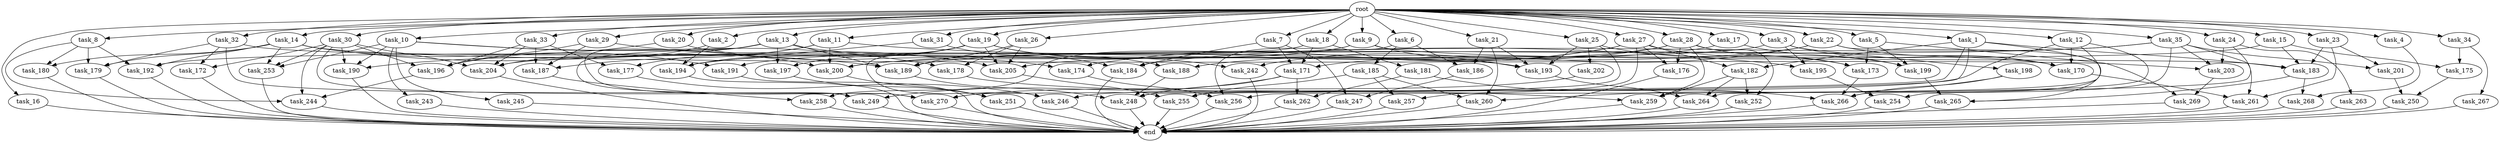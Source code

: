 digraph G {
  root [size="0.000000"];
  task_1 [size="1.024000"];
  task_2 [size="1.024000"];
  task_3 [size="1.024000"];
  task_4 [size="1.024000"];
  task_5 [size="1.024000"];
  task_6 [size="1.024000"];
  task_7 [size="1.024000"];
  task_8 [size="1.024000"];
  task_9 [size="1.024000"];
  task_10 [size="1.024000"];
  task_11 [size="1.024000"];
  task_12 [size="1.024000"];
  task_13 [size="1.024000"];
  task_14 [size="1.024000"];
  task_15 [size="1.024000"];
  task_16 [size="1.024000"];
  task_17 [size="1.024000"];
  task_18 [size="1.024000"];
  task_19 [size="1.024000"];
  task_20 [size="1.024000"];
  task_21 [size="1.024000"];
  task_22 [size="1.024000"];
  task_23 [size="1.024000"];
  task_24 [size="1.024000"];
  task_25 [size="1.024000"];
  task_26 [size="1.024000"];
  task_27 [size="1.024000"];
  task_28 [size="1.024000"];
  task_29 [size="1.024000"];
  task_30 [size="1.024000"];
  task_31 [size="1.024000"];
  task_32 [size="1.024000"];
  task_33 [size="1.024000"];
  task_34 [size="1.024000"];
  task_35 [size="1.024000"];
  task_170 [size="1116691496.960000"];
  task_171 [size="1829656068.096000"];
  task_172 [size="910533066.752000"];
  task_173 [size="970662608.896000"];
  task_174 [size="171798691.840000"];
  task_175 [size="1279900254.208000"];
  task_176 [size="274877906.944000"];
  task_177 [size="893353197.568000"];
  task_178 [size="154618822.656000"];
  task_179 [size="1219770712.064000"];
  task_180 [size="1005022347.264000"];
  task_181 [size="858993459.200000"];
  task_182 [size="687194767.360000"];
  task_183 [size="2181843386.368000"];
  task_184 [size="635655159.808000"];
  task_185 [size="34359738.368000"];
  task_186 [size="455266533.376000"];
  task_187 [size="1108101562.368000"];
  task_188 [size="214748364.800000"];
  task_189 [size="1614907703.296000"];
  task_190 [size="1194000908.288000"];
  task_191 [size="833223655.424000"];
  task_192 [size="1142461300.736000"];
  task_193 [size="1675037245.440000"];
  task_194 [size="1219770712.064000"];
  task_195 [size="171798691.840000"];
  task_196 [size="1803886264.320000"];
  task_197 [size="498216206.336000"];
  task_198 [size="137438953.472000"];
  task_199 [size="1254130450.432000"];
  task_200 [size="884763262.976000"];
  task_201 [size="154618822.656000"];
  task_202 [size="137438953.472000"];
  task_203 [size="807453851.648000"];
  task_204 [size="2723009265.664000"];
  task_205 [size="919123001.344000"];
  task_242 [size="214748364.800000"];
  task_243 [size="77309411.328000"];
  task_244 [size="1082331758.592000"];
  task_245 [size="77309411.328000"];
  task_246 [size="601295421.440000"];
  task_247 [size="498216206.336000"];
  task_248 [size="1211180777.472000"];
  task_249 [size="670014898.176000"];
  task_250 [size="292057776.128000"];
  task_251 [size="936302870.528000"];
  task_252 [size="214748364.800000"];
  task_253 [size="1468878815.232000"];
  task_254 [size="154618822.656000"];
  task_255 [size="979252543.488000"];
  task_256 [size="489626271.744000"];
  task_257 [size="558345748.480000"];
  task_258 [size="1717986918.400000"];
  task_259 [size="463856467.968000"];
  task_260 [size="1151051235.328000"];
  task_261 [size="575525617.664000"];
  task_262 [size="343597383.680000"];
  task_263 [size="34359738.368000"];
  task_264 [size="1151051235.328000"];
  task_265 [size="1958505086.976000"];
  task_266 [size="1202590842.880000"];
  task_267 [size="420906795.008000"];
  task_268 [size="627065225.216000"];
  task_269 [size="1116691496.960000"];
  task_270 [size="2362232012.800000"];
  end [size="0.000000"];

  root -> task_1 [size="1.000000"];
  root -> task_2 [size="1.000000"];
  root -> task_3 [size="1.000000"];
  root -> task_4 [size="1.000000"];
  root -> task_5 [size="1.000000"];
  root -> task_6 [size="1.000000"];
  root -> task_7 [size="1.000000"];
  root -> task_8 [size="1.000000"];
  root -> task_9 [size="1.000000"];
  root -> task_10 [size="1.000000"];
  root -> task_11 [size="1.000000"];
  root -> task_12 [size="1.000000"];
  root -> task_13 [size="1.000000"];
  root -> task_14 [size="1.000000"];
  root -> task_15 [size="1.000000"];
  root -> task_16 [size="1.000000"];
  root -> task_17 [size="1.000000"];
  root -> task_18 [size="1.000000"];
  root -> task_19 [size="1.000000"];
  root -> task_20 [size="1.000000"];
  root -> task_21 [size="1.000000"];
  root -> task_22 [size="1.000000"];
  root -> task_23 [size="1.000000"];
  root -> task_24 [size="1.000000"];
  root -> task_25 [size="1.000000"];
  root -> task_26 [size="1.000000"];
  root -> task_27 [size="1.000000"];
  root -> task_28 [size="1.000000"];
  root -> task_29 [size="1.000000"];
  root -> task_30 [size="1.000000"];
  root -> task_31 [size="1.000000"];
  root -> task_32 [size="1.000000"];
  root -> task_33 [size="1.000000"];
  root -> task_34 [size="1.000000"];
  root -> task_35 [size="1.000000"];
  task_1 -> task_182 [size="536870912.000000"];
  task_1 -> task_183 [size="536870912.000000"];
  task_1 -> task_248 [size="536870912.000000"];
  task_1 -> task_266 [size="536870912.000000"];
  task_1 -> task_270 [size="536870912.000000"];
  task_2 -> task_194 [size="301989888.000000"];
  task_2 -> task_204 [size="301989888.000000"];
  task_3 -> task_170 [size="134217728.000000"];
  task_3 -> task_192 [size="134217728.000000"];
  task_3 -> task_195 [size="134217728.000000"];
  task_3 -> task_198 [size="134217728.000000"];
  task_4 -> task_268 [size="75497472.000000"];
  task_5 -> task_173 [size="679477248.000000"];
  task_5 -> task_199 [size="679477248.000000"];
  task_5 -> task_269 [size="679477248.000000"];
  task_6 -> task_185 [size="33554432.000000"];
  task_6 -> task_186 [size="33554432.000000"];
  task_6 -> task_256 [size="33554432.000000"];
  task_7 -> task_171 [size="411041792.000000"];
  task_7 -> task_184 [size="411041792.000000"];
  task_7 -> task_247 [size="411041792.000000"];
  task_8 -> task_179 [size="301989888.000000"];
  task_8 -> task_180 [size="301989888.000000"];
  task_8 -> task_192 [size="301989888.000000"];
  task_8 -> task_244 [size="301989888.000000"];
  task_9 -> task_183 [size="679477248.000000"];
  task_9 -> task_193 [size="679477248.000000"];
  task_9 -> task_194 [size="679477248.000000"];
  task_9 -> task_200 [size="679477248.000000"];
  task_10 -> task_178 [size="75497472.000000"];
  task_10 -> task_190 [size="75497472.000000"];
  task_10 -> task_200 [size="75497472.000000"];
  task_10 -> task_243 [size="75497472.000000"];
  task_10 -> task_245 [size="75497472.000000"];
  task_10 -> task_253 [size="75497472.000000"];
  task_11 -> task_177 [size="33554432.000000"];
  task_11 -> task_187 [size="33554432.000000"];
  task_11 -> task_195 [size="33554432.000000"];
  task_11 -> task_200 [size="33554432.000000"];
  task_12 -> task_170 [size="209715200.000000"];
  task_12 -> task_246 [size="209715200.000000"];
  task_12 -> task_259 [size="209715200.000000"];
  task_12 -> task_264 [size="209715200.000000"];
  task_13 -> task_189 [size="411041792.000000"];
  task_13 -> task_190 [size="411041792.000000"];
  task_13 -> task_193 [size="411041792.000000"];
  task_13 -> task_197 [size="411041792.000000"];
  task_13 -> task_249 [size="411041792.000000"];
  task_13 -> task_270 [size="411041792.000000"];
  task_14 -> task_179 [size="679477248.000000"];
  task_14 -> task_180 [size="679477248.000000"];
  task_14 -> task_189 [size="679477248.000000"];
  task_14 -> task_191 [size="679477248.000000"];
  task_14 -> task_192 [size="679477248.000000"];
  task_14 -> task_203 [size="679477248.000000"];
  task_14 -> task_253 [size="679477248.000000"];
  task_15 -> task_175 [size="838860800.000000"];
  task_15 -> task_183 [size="838860800.000000"];
  task_15 -> task_204 [size="838860800.000000"];
  task_16 -> end [size="1.000000"];
  task_17 -> task_189 [size="411041792.000000"];
  task_17 -> task_199 [size="411041792.000000"];
  task_18 -> task_171 [size="838860800.000000"];
  task_18 -> task_181 [size="838860800.000000"];
  task_18 -> task_258 [size="838860800.000000"];
  task_19 -> task_188 [size="75497472.000000"];
  task_19 -> task_194 [size="75497472.000000"];
  task_19 -> task_197 [size="75497472.000000"];
  task_19 -> task_205 [size="75497472.000000"];
  task_19 -> task_242 [size="75497472.000000"];
  task_19 -> task_246 [size="75497472.000000"];
  task_20 -> task_174 [size="33554432.000000"];
  task_20 -> task_196 [size="33554432.000000"];
  task_21 -> task_186 [size="411041792.000000"];
  task_21 -> task_193 [size="411041792.000000"];
  task_21 -> task_260 [size="411041792.000000"];
  task_22 -> task_170 [size="536870912.000000"];
  task_22 -> task_171 [size="536870912.000000"];
  task_22 -> task_205 [size="536870912.000000"];
  task_22 -> task_265 [size="536870912.000000"];
  task_23 -> task_183 [size="75497472.000000"];
  task_23 -> task_201 [size="75497472.000000"];
  task_23 -> task_261 [size="75497472.000000"];
  task_24 -> task_203 [size="33554432.000000"];
  task_24 -> task_256 [size="33554432.000000"];
  task_24 -> task_263 [size="33554432.000000"];
  task_25 -> task_173 [size="134217728.000000"];
  task_25 -> task_193 [size="134217728.000000"];
  task_25 -> task_202 [size="134217728.000000"];
  task_25 -> task_255 [size="134217728.000000"];
  task_26 -> task_178 [size="75497472.000000"];
  task_26 -> task_189 [size="75497472.000000"];
  task_26 -> task_205 [size="75497472.000000"];
  task_27 -> task_174 [size="134217728.000000"];
  task_27 -> task_176 [size="134217728.000000"];
  task_27 -> task_182 [size="134217728.000000"];
  task_27 -> task_188 [size="134217728.000000"];
  task_27 -> task_199 [size="134217728.000000"];
  task_27 -> task_257 [size="134217728.000000"];
  task_28 -> task_173 [size="134217728.000000"];
  task_28 -> task_176 [size="134217728.000000"];
  task_28 -> task_191 [size="134217728.000000"];
  task_28 -> task_242 [size="134217728.000000"];
  task_28 -> task_252 [size="134217728.000000"];
  task_28 -> task_259 [size="134217728.000000"];
  task_29 -> task_187 [size="209715200.000000"];
  task_29 -> task_196 [size="209715200.000000"];
  task_29 -> task_205 [size="209715200.000000"];
  task_30 -> task_172 [size="679477248.000000"];
  task_30 -> task_190 [size="679477248.000000"];
  task_30 -> task_196 [size="679477248.000000"];
  task_30 -> task_204 [size="679477248.000000"];
  task_30 -> task_244 [size="679477248.000000"];
  task_30 -> task_253 [size="679477248.000000"];
  task_30 -> task_270 [size="679477248.000000"];
  task_31 -> task_184 [size="134217728.000000"];
  task_31 -> task_194 [size="134217728.000000"];
  task_32 -> task_170 [size="209715200.000000"];
  task_32 -> task_172 [size="209715200.000000"];
  task_32 -> task_179 [size="209715200.000000"];
  task_32 -> task_249 [size="209715200.000000"];
  task_33 -> task_177 [size="838860800.000000"];
  task_33 -> task_187 [size="838860800.000000"];
  task_33 -> task_196 [size="838860800.000000"];
  task_33 -> task_204 [size="838860800.000000"];
  task_34 -> task_175 [size="411041792.000000"];
  task_34 -> task_267 [size="411041792.000000"];
  task_35 -> task_184 [size="75497472.000000"];
  task_35 -> task_200 [size="75497472.000000"];
  task_35 -> task_201 [size="75497472.000000"];
  task_35 -> task_203 [size="75497472.000000"];
  task_35 -> task_254 [size="75497472.000000"];
  task_35 -> task_261 [size="75497472.000000"];
  task_170 -> task_261 [size="411041792.000000"];
  task_171 -> task_248 [size="33554432.000000"];
  task_171 -> task_249 [size="33554432.000000"];
  task_171 -> task_262 [size="33554432.000000"];
  task_172 -> end [size="1.000000"];
  task_173 -> task_266 [size="33554432.000000"];
  task_174 -> task_256 [size="411041792.000000"];
  task_175 -> task_250 [size="209715200.000000"];
  task_176 -> end [size="1.000000"];
  task_177 -> task_246 [size="301989888.000000"];
  task_178 -> task_259 [size="33554432.000000"];
  task_179 -> end [size="1.000000"];
  task_180 -> end [size="1.000000"];
  task_181 -> task_262 [size="301989888.000000"];
  task_181 -> task_266 [size="301989888.000000"];
  task_182 -> task_252 [size="75497472.000000"];
  task_182 -> task_259 [size="75497472.000000"];
  task_182 -> task_264 [size="75497472.000000"];
  task_183 -> task_265 [size="536870912.000000"];
  task_183 -> task_268 [size="536870912.000000"];
  task_184 -> end [size="1.000000"];
  task_185 -> task_255 [size="411041792.000000"];
  task_185 -> task_257 [size="411041792.000000"];
  task_185 -> task_260 [size="411041792.000000"];
  task_186 -> task_247 [size="75497472.000000"];
  task_187 -> task_258 [size="838860800.000000"];
  task_188 -> task_248 [size="75497472.000000"];
  task_189 -> task_248 [size="536870912.000000"];
  task_190 -> end [size="1.000000"];
  task_191 -> end [size="1.000000"];
  task_192 -> end [size="1.000000"];
  task_193 -> task_264 [size="838860800.000000"];
  task_194 -> end [size="1.000000"];
  task_195 -> task_254 [size="75497472.000000"];
  task_196 -> task_244 [size="75497472.000000"];
  task_197 -> task_251 [size="838860800.000000"];
  task_198 -> task_260 [size="301989888.000000"];
  task_198 -> task_266 [size="301989888.000000"];
  task_199 -> task_265 [size="838860800.000000"];
  task_200 -> task_251 [size="75497472.000000"];
  task_201 -> task_250 [size="75497472.000000"];
  task_202 -> task_270 [size="679477248.000000"];
  task_203 -> task_269 [size="411041792.000000"];
  task_204 -> end [size="1.000000"];
  task_205 -> task_255 [size="411041792.000000"];
  task_242 -> end [size="1.000000"];
  task_243 -> end [size="1.000000"];
  task_244 -> end [size="1.000000"];
  task_245 -> end [size="1.000000"];
  task_246 -> end [size="1.000000"];
  task_247 -> end [size="1.000000"];
  task_248 -> end [size="1.000000"];
  task_249 -> end [size="1.000000"];
  task_250 -> end [size="1.000000"];
  task_251 -> end [size="1.000000"];
  task_252 -> end [size="1.000000"];
  task_253 -> end [size="1.000000"];
  task_254 -> end [size="1.000000"];
  task_255 -> end [size="1.000000"];
  task_256 -> end [size="1.000000"];
  task_257 -> end [size="1.000000"];
  task_258 -> end [size="1.000000"];
  task_259 -> end [size="1.000000"];
  task_260 -> end [size="1.000000"];
  task_261 -> end [size="1.000000"];
  task_262 -> end [size="1.000000"];
  task_263 -> end [size="1.000000"];
  task_264 -> end [size="1.000000"];
  task_265 -> end [size="1.000000"];
  task_266 -> end [size="1.000000"];
  task_267 -> end [size="1.000000"];
  task_268 -> end [size="1.000000"];
  task_269 -> end [size="1.000000"];
  task_270 -> end [size="1.000000"];
}
